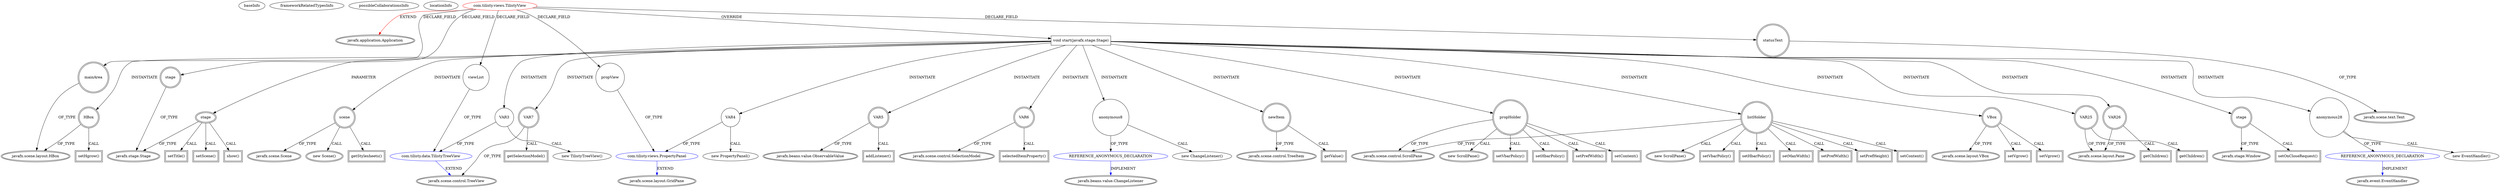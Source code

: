 digraph {
baseInfo[graphId=3407,category="extension_graph",isAnonymous=false,possibleRelation=true]
frameworkRelatedTypesInfo[0="javafx.application.Application"]
possibleCollaborationsInfo[0="3407~OVERRIDING_METHOD_DECLARATION-INSTANTIATION-~javafx.application.Application ~javafx.beans.value.ChangeListener ~false~true",1="3407~OVERRIDING_METHOD_DECLARATION-INSTANTIATION-~javafx.application.Application ~javafx.event.EventHandler ~false~true",2="3407~OVERRIDING_METHOD_DECLARATION-INSTANTIATION-FIELD_DECLARATION-~javafx.application.Application ~javafx.scene.control.TreeView ~false~false",3="3407~OVERRIDING_METHOD_DECLARATION-INSTANTIATION-FIELD_DECLARATION-~javafx.application.Application ~javafx.scene.layout.GridPane ~false~false"]
locationInfo[projectName="jsnsimpson-tilisty",filePath="/jsnsimpson-tilisty/tilisty-master/src/com/tilisty/views/TilistyView.java",contextSignature="TilistyView",graphId="3407"]
0[label="com.tilisty.views.TilistyView",vertexType="ROOT_CLIENT_CLASS_DECLARATION",isFrameworkType=false,color=red]
1[label="javafx.application.Application",vertexType="FRAMEWORK_CLASS_TYPE",isFrameworkType=true,peripheries=2]
2[label="mainArea",vertexType="FIELD_DECLARATION",isFrameworkType=true,peripheries=2,shape=circle]
3[label="javafx.scene.layout.HBox",vertexType="FRAMEWORK_CLASS_TYPE",isFrameworkType=true,peripheries=2]
4[label="propView",vertexType="FIELD_DECLARATION",isFrameworkType=false,shape=circle]
5[label="com.tilisty.views.PropertyPanel",vertexType="REFERENCE_CLIENT_CLASS_DECLARATION",isFrameworkType=false,color=blue]
6[label="javafx.scene.layout.GridPane",vertexType="FRAMEWORK_CLASS_TYPE",isFrameworkType=true,peripheries=2]
7[label="stage",vertexType="FIELD_DECLARATION",isFrameworkType=true,peripheries=2,shape=circle]
8[label="javafx.stage.Stage",vertexType="FRAMEWORK_CLASS_TYPE",isFrameworkType=true,peripheries=2]
9[label="statusText",vertexType="FIELD_DECLARATION",isFrameworkType=true,peripheries=2,shape=circle]
10[label="javafx.scene.text.Text",vertexType="FRAMEWORK_CLASS_TYPE",isFrameworkType=true,peripheries=2]
11[label="viewList",vertexType="FIELD_DECLARATION",isFrameworkType=false,shape=circle]
12[label="com.tilisty.data.TilistyTreeView",vertexType="REFERENCE_CLIENT_CLASS_DECLARATION",isFrameworkType=false,color=blue]
13[label="javafx.scene.control.TreeView",vertexType="FRAMEWORK_CLASS_TYPE",isFrameworkType=true,peripheries=2]
14[label="void start(javafx.stage.Stage)",vertexType="OVERRIDING_METHOD_DECLARATION",isFrameworkType=false,shape=box]
15[label="stage",vertexType="PARAMETER_DECLARATION",isFrameworkType=true,peripheries=2]
18[label="scene",vertexType="VARIABLE_EXPRESION",isFrameworkType=true,peripheries=2,shape=circle]
19[label="javafx.scene.Scene",vertexType="FRAMEWORK_CLASS_TYPE",isFrameworkType=true,peripheries=2]
17[label="new Scene()",vertexType="CONSTRUCTOR_CALL",isFrameworkType=true,peripheries=2]
21[label="getStylesheets()",vertexType="INSIDE_CALL",isFrameworkType=true,peripheries=2,shape=box]
23[label="setTitle()",vertexType="INSIDE_CALL",isFrameworkType=true,peripheries=2,shape=box]
25[label="VAR3",vertexType="VARIABLE_EXPRESION",isFrameworkType=false,shape=circle]
24[label="new TilistyTreeView()",vertexType="CONSTRUCTOR_CALL",isFrameworkType=false]
28[label="VAR4",vertexType="VARIABLE_EXPRESION",isFrameworkType=false,shape=circle]
27[label="new PropertyPanel()",vertexType="CONSTRUCTOR_CALL",isFrameworkType=false]
30[label="VAR5",vertexType="VARIABLE_EXPRESION",isFrameworkType=true,peripheries=2,shape=circle]
32[label="javafx.beans.value.ObservableValue",vertexType="FRAMEWORK_INTERFACE_TYPE",isFrameworkType=true,peripheries=2]
31[label="addListener()",vertexType="INSIDE_CALL",isFrameworkType=true,peripheries=2,shape=box]
33[label="VAR6",vertexType="VARIABLE_EXPRESION",isFrameworkType=true,peripheries=2,shape=circle]
35[label="javafx.scene.control.SelectionModel",vertexType="FRAMEWORK_CLASS_TYPE",isFrameworkType=true,peripheries=2]
34[label="selectedItemProperty()",vertexType="INSIDE_CALL",isFrameworkType=true,peripheries=2,shape=box]
36[label="VAR7",vertexType="VARIABLE_EXPRESION",isFrameworkType=true,peripheries=2,shape=circle]
37[label="getSelectionModel()",vertexType="INSIDE_CALL",isFrameworkType=true,peripheries=2,shape=box]
40[label="anonymous8",vertexType="VARIABLE_EXPRESION",isFrameworkType=false,shape=circle]
41[label="REFERENCE_ANONYMOUS_DECLARATION",vertexType="REFERENCE_ANONYMOUS_DECLARATION",isFrameworkType=false,color=blue]
42[label="javafx.beans.value.ChangeListener",vertexType="FRAMEWORK_INTERFACE_TYPE",isFrameworkType=true,peripheries=2]
39[label="new ChangeListener()",vertexType="CONSTRUCTOR_CALL",isFrameworkType=false]
43[label="newItem",vertexType="VARIABLE_EXPRESION",isFrameworkType=true,peripheries=2,shape=circle]
45[label="javafx.scene.control.TreeItem",vertexType="FRAMEWORK_CLASS_TYPE",isFrameworkType=true,peripheries=2]
44[label="getValue()",vertexType="INSIDE_CALL",isFrameworkType=true,peripheries=2,shape=box]
47[label="listHolder",vertexType="VARIABLE_EXPRESION",isFrameworkType=true,peripheries=2,shape=circle]
48[label="javafx.scene.control.ScrollPane",vertexType="FRAMEWORK_CLASS_TYPE",isFrameworkType=true,peripheries=2]
46[label="new ScrollPane()",vertexType="CONSTRUCTOR_CALL",isFrameworkType=true,peripheries=2]
50[label="setVbarPolicy()",vertexType="INSIDE_CALL",isFrameworkType=true,peripheries=2,shape=box]
52[label="setHbarPolicy()",vertexType="INSIDE_CALL",isFrameworkType=true,peripheries=2,shape=box]
54[label="setMaxWidth()",vertexType="INSIDE_CALL",isFrameworkType=true,peripheries=2,shape=box]
56[label="setPrefWidth()",vertexType="INSIDE_CALL",isFrameworkType=true,peripheries=2,shape=box]
58[label="setPrefHeight()",vertexType="INSIDE_CALL",isFrameworkType=true,peripheries=2,shape=box]
60[label="setContent()",vertexType="INSIDE_CALL",isFrameworkType=true,peripheries=2,shape=box]
62[label="propHolder",vertexType="VARIABLE_EXPRESION",isFrameworkType=true,peripheries=2,shape=circle]
61[label="new ScrollPane()",vertexType="CONSTRUCTOR_CALL",isFrameworkType=true,peripheries=2]
65[label="setVbarPolicy()",vertexType="INSIDE_CALL",isFrameworkType=true,peripheries=2,shape=box]
67[label="setHbarPolicy()",vertexType="INSIDE_CALL",isFrameworkType=true,peripheries=2,shape=box]
69[label="setPrefWidth()",vertexType="INSIDE_CALL",isFrameworkType=true,peripheries=2,shape=box]
71[label="setContent()",vertexType="INSIDE_CALL",isFrameworkType=true,peripheries=2,shape=box]
72[label="HBox",vertexType="VARIABLE_EXPRESION",isFrameworkType=true,peripheries=2,shape=circle]
73[label="setHgrow()",vertexType="INSIDE_CALL",isFrameworkType=true,peripheries=2,shape=box]
75[label="VBox",vertexType="VARIABLE_EXPRESION",isFrameworkType=true,peripheries=2,shape=circle]
77[label="javafx.scene.layout.VBox",vertexType="FRAMEWORK_CLASS_TYPE",isFrameworkType=true,peripheries=2]
76[label="setVgrow()",vertexType="INSIDE_CALL",isFrameworkType=true,peripheries=2,shape=box]
79[label="setVgrow()",vertexType="INSIDE_CALL",isFrameworkType=true,peripheries=2,shape=box]
80[label="VAR25",vertexType="VARIABLE_EXPRESION",isFrameworkType=true,peripheries=2,shape=circle]
82[label="javafx.scene.layout.Pane",vertexType="FRAMEWORK_CLASS_TYPE",isFrameworkType=true,peripheries=2]
81[label="getChildren()",vertexType="INSIDE_CALL",isFrameworkType=true,peripheries=2,shape=box]
83[label="VAR26",vertexType="VARIABLE_EXPRESION",isFrameworkType=true,peripheries=2,shape=circle]
84[label="getChildren()",vertexType="INSIDE_CALL",isFrameworkType=true,peripheries=2,shape=box]
86[label="stage",vertexType="VARIABLE_EXPRESION",isFrameworkType=true,peripheries=2,shape=circle]
88[label="javafx.stage.Window",vertexType="FRAMEWORK_CLASS_TYPE",isFrameworkType=true,peripheries=2]
87[label="setOnCloseRequest()",vertexType="INSIDE_CALL",isFrameworkType=true,peripheries=2,shape=box]
90[label="anonymous28",vertexType="VARIABLE_EXPRESION",isFrameworkType=false,shape=circle]
91[label="REFERENCE_ANONYMOUS_DECLARATION",vertexType="REFERENCE_ANONYMOUS_DECLARATION",isFrameworkType=false,color=blue]
92[label="javafx.event.EventHandler",vertexType="FRAMEWORK_INTERFACE_TYPE",isFrameworkType=true,peripheries=2]
89[label="new EventHandler()",vertexType="CONSTRUCTOR_CALL",isFrameworkType=false]
94[label="setScene()",vertexType="INSIDE_CALL",isFrameworkType=true,peripheries=2,shape=box]
96[label="show()",vertexType="INSIDE_CALL",isFrameworkType=true,peripheries=2,shape=box]
0->1[label="EXTEND",color=red]
0->2[label="DECLARE_FIELD"]
2->3[label="OF_TYPE"]
0->4[label="DECLARE_FIELD"]
5->6[label="EXTEND",color=blue]
4->5[label="OF_TYPE"]
0->7[label="DECLARE_FIELD"]
7->8[label="OF_TYPE"]
0->9[label="DECLARE_FIELD"]
9->10[label="OF_TYPE"]
0->11[label="DECLARE_FIELD"]
12->13[label="EXTEND",color=blue]
11->12[label="OF_TYPE"]
0->14[label="OVERRIDE"]
15->8[label="OF_TYPE"]
14->15[label="PARAMETER"]
14->18[label="INSTANTIATE"]
18->19[label="OF_TYPE"]
18->17[label="CALL"]
18->21[label="CALL"]
15->23[label="CALL"]
14->25[label="INSTANTIATE"]
25->12[label="OF_TYPE"]
25->24[label="CALL"]
14->28[label="INSTANTIATE"]
28->5[label="OF_TYPE"]
28->27[label="CALL"]
14->30[label="INSTANTIATE"]
30->32[label="OF_TYPE"]
30->31[label="CALL"]
14->33[label="INSTANTIATE"]
33->35[label="OF_TYPE"]
33->34[label="CALL"]
14->36[label="INSTANTIATE"]
36->13[label="OF_TYPE"]
36->37[label="CALL"]
14->40[label="INSTANTIATE"]
41->42[label="IMPLEMENT",color=blue]
40->41[label="OF_TYPE"]
40->39[label="CALL"]
14->43[label="INSTANTIATE"]
43->45[label="OF_TYPE"]
43->44[label="CALL"]
14->47[label="INSTANTIATE"]
47->48[label="OF_TYPE"]
47->46[label="CALL"]
47->50[label="CALL"]
47->52[label="CALL"]
47->54[label="CALL"]
47->56[label="CALL"]
47->58[label="CALL"]
47->60[label="CALL"]
14->62[label="INSTANTIATE"]
62->48[label="OF_TYPE"]
62->61[label="CALL"]
62->65[label="CALL"]
62->67[label="CALL"]
62->69[label="CALL"]
62->71[label="CALL"]
14->72[label="INSTANTIATE"]
72->3[label="OF_TYPE"]
72->73[label="CALL"]
14->75[label="INSTANTIATE"]
75->77[label="OF_TYPE"]
75->76[label="CALL"]
75->79[label="CALL"]
14->80[label="INSTANTIATE"]
80->82[label="OF_TYPE"]
80->81[label="CALL"]
14->83[label="INSTANTIATE"]
83->82[label="OF_TYPE"]
83->84[label="CALL"]
14->86[label="INSTANTIATE"]
86->88[label="OF_TYPE"]
86->87[label="CALL"]
14->90[label="INSTANTIATE"]
91->92[label="IMPLEMENT",color=blue]
90->91[label="OF_TYPE"]
90->89[label="CALL"]
15->94[label="CALL"]
15->96[label="CALL"]
}
